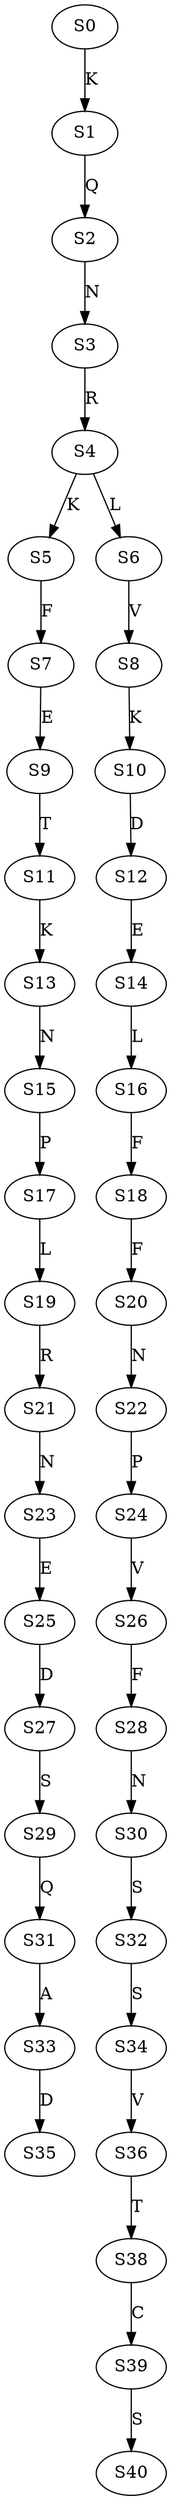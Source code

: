 strict digraph  {
	S0 -> S1 [ label = K ];
	S1 -> S2 [ label = Q ];
	S2 -> S3 [ label = N ];
	S3 -> S4 [ label = R ];
	S4 -> S5 [ label = K ];
	S4 -> S6 [ label = L ];
	S5 -> S7 [ label = F ];
	S6 -> S8 [ label = V ];
	S7 -> S9 [ label = E ];
	S8 -> S10 [ label = K ];
	S9 -> S11 [ label = T ];
	S10 -> S12 [ label = D ];
	S11 -> S13 [ label = K ];
	S12 -> S14 [ label = E ];
	S13 -> S15 [ label = N ];
	S14 -> S16 [ label = L ];
	S15 -> S17 [ label = P ];
	S16 -> S18 [ label = F ];
	S17 -> S19 [ label = L ];
	S18 -> S20 [ label = F ];
	S19 -> S21 [ label = R ];
	S20 -> S22 [ label = N ];
	S21 -> S23 [ label = N ];
	S22 -> S24 [ label = P ];
	S23 -> S25 [ label = E ];
	S24 -> S26 [ label = V ];
	S25 -> S27 [ label = D ];
	S26 -> S28 [ label = F ];
	S27 -> S29 [ label = S ];
	S28 -> S30 [ label = N ];
	S29 -> S31 [ label = Q ];
	S30 -> S32 [ label = S ];
	S31 -> S33 [ label = A ];
	S32 -> S34 [ label = S ];
	S33 -> S35 [ label = D ];
	S34 -> S36 [ label = V ];
	S36 -> S38 [ label = T ];
	S38 -> S39 [ label = C ];
	S39 -> S40 [ label = S ];
}
